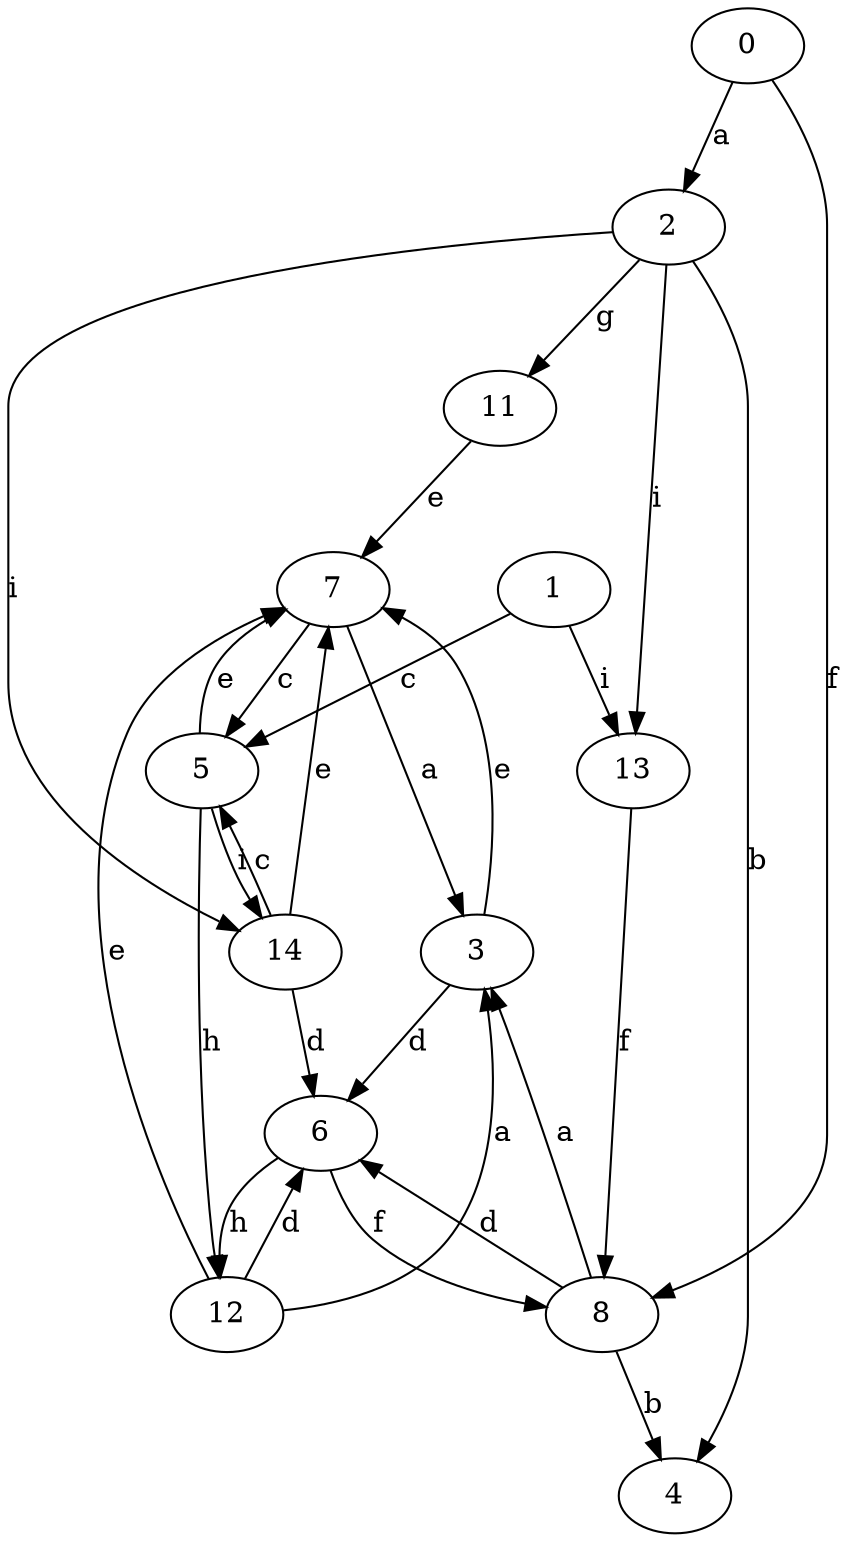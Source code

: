 strict digraph  {
2;
3;
4;
5;
6;
0;
7;
8;
11;
12;
13;
1;
14;
2 -> 4  [label=b];
2 -> 11  [label=g];
2 -> 13  [label=i];
2 -> 14  [label=i];
3 -> 6  [label=d];
3 -> 7  [label=e];
5 -> 7  [label=e];
5 -> 12  [label=h];
5 -> 14  [label=i];
6 -> 8  [label=f];
6 -> 12  [label=h];
0 -> 2  [label=a];
0 -> 8  [label=f];
7 -> 3  [label=a];
7 -> 5  [label=c];
8 -> 3  [label=a];
8 -> 4  [label=b];
8 -> 6  [label=d];
11 -> 7  [label=e];
12 -> 3  [label=a];
12 -> 6  [label=d];
12 -> 7  [label=e];
13 -> 8  [label=f];
1 -> 5  [label=c];
1 -> 13  [label=i];
14 -> 5  [label=c];
14 -> 6  [label=d];
14 -> 7  [label=e];
}
